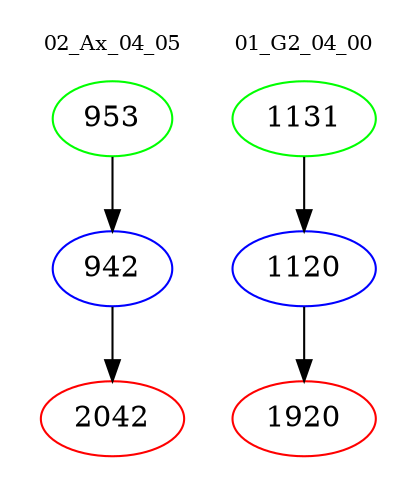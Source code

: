 digraph{
subgraph cluster_0 {
color = white
label = "02_Ax_04_05";
fontsize=10;
T0_953 [label="953", color="green"]
T0_953 -> T0_942 [color="black"]
T0_942 [label="942", color="blue"]
T0_942 -> T0_2042 [color="black"]
T0_2042 [label="2042", color="red"]
}
subgraph cluster_1 {
color = white
label = "01_G2_04_00";
fontsize=10;
T1_1131 [label="1131", color="green"]
T1_1131 -> T1_1120 [color="black"]
T1_1120 [label="1120", color="blue"]
T1_1120 -> T1_1920 [color="black"]
T1_1920 [label="1920", color="red"]
}
}
